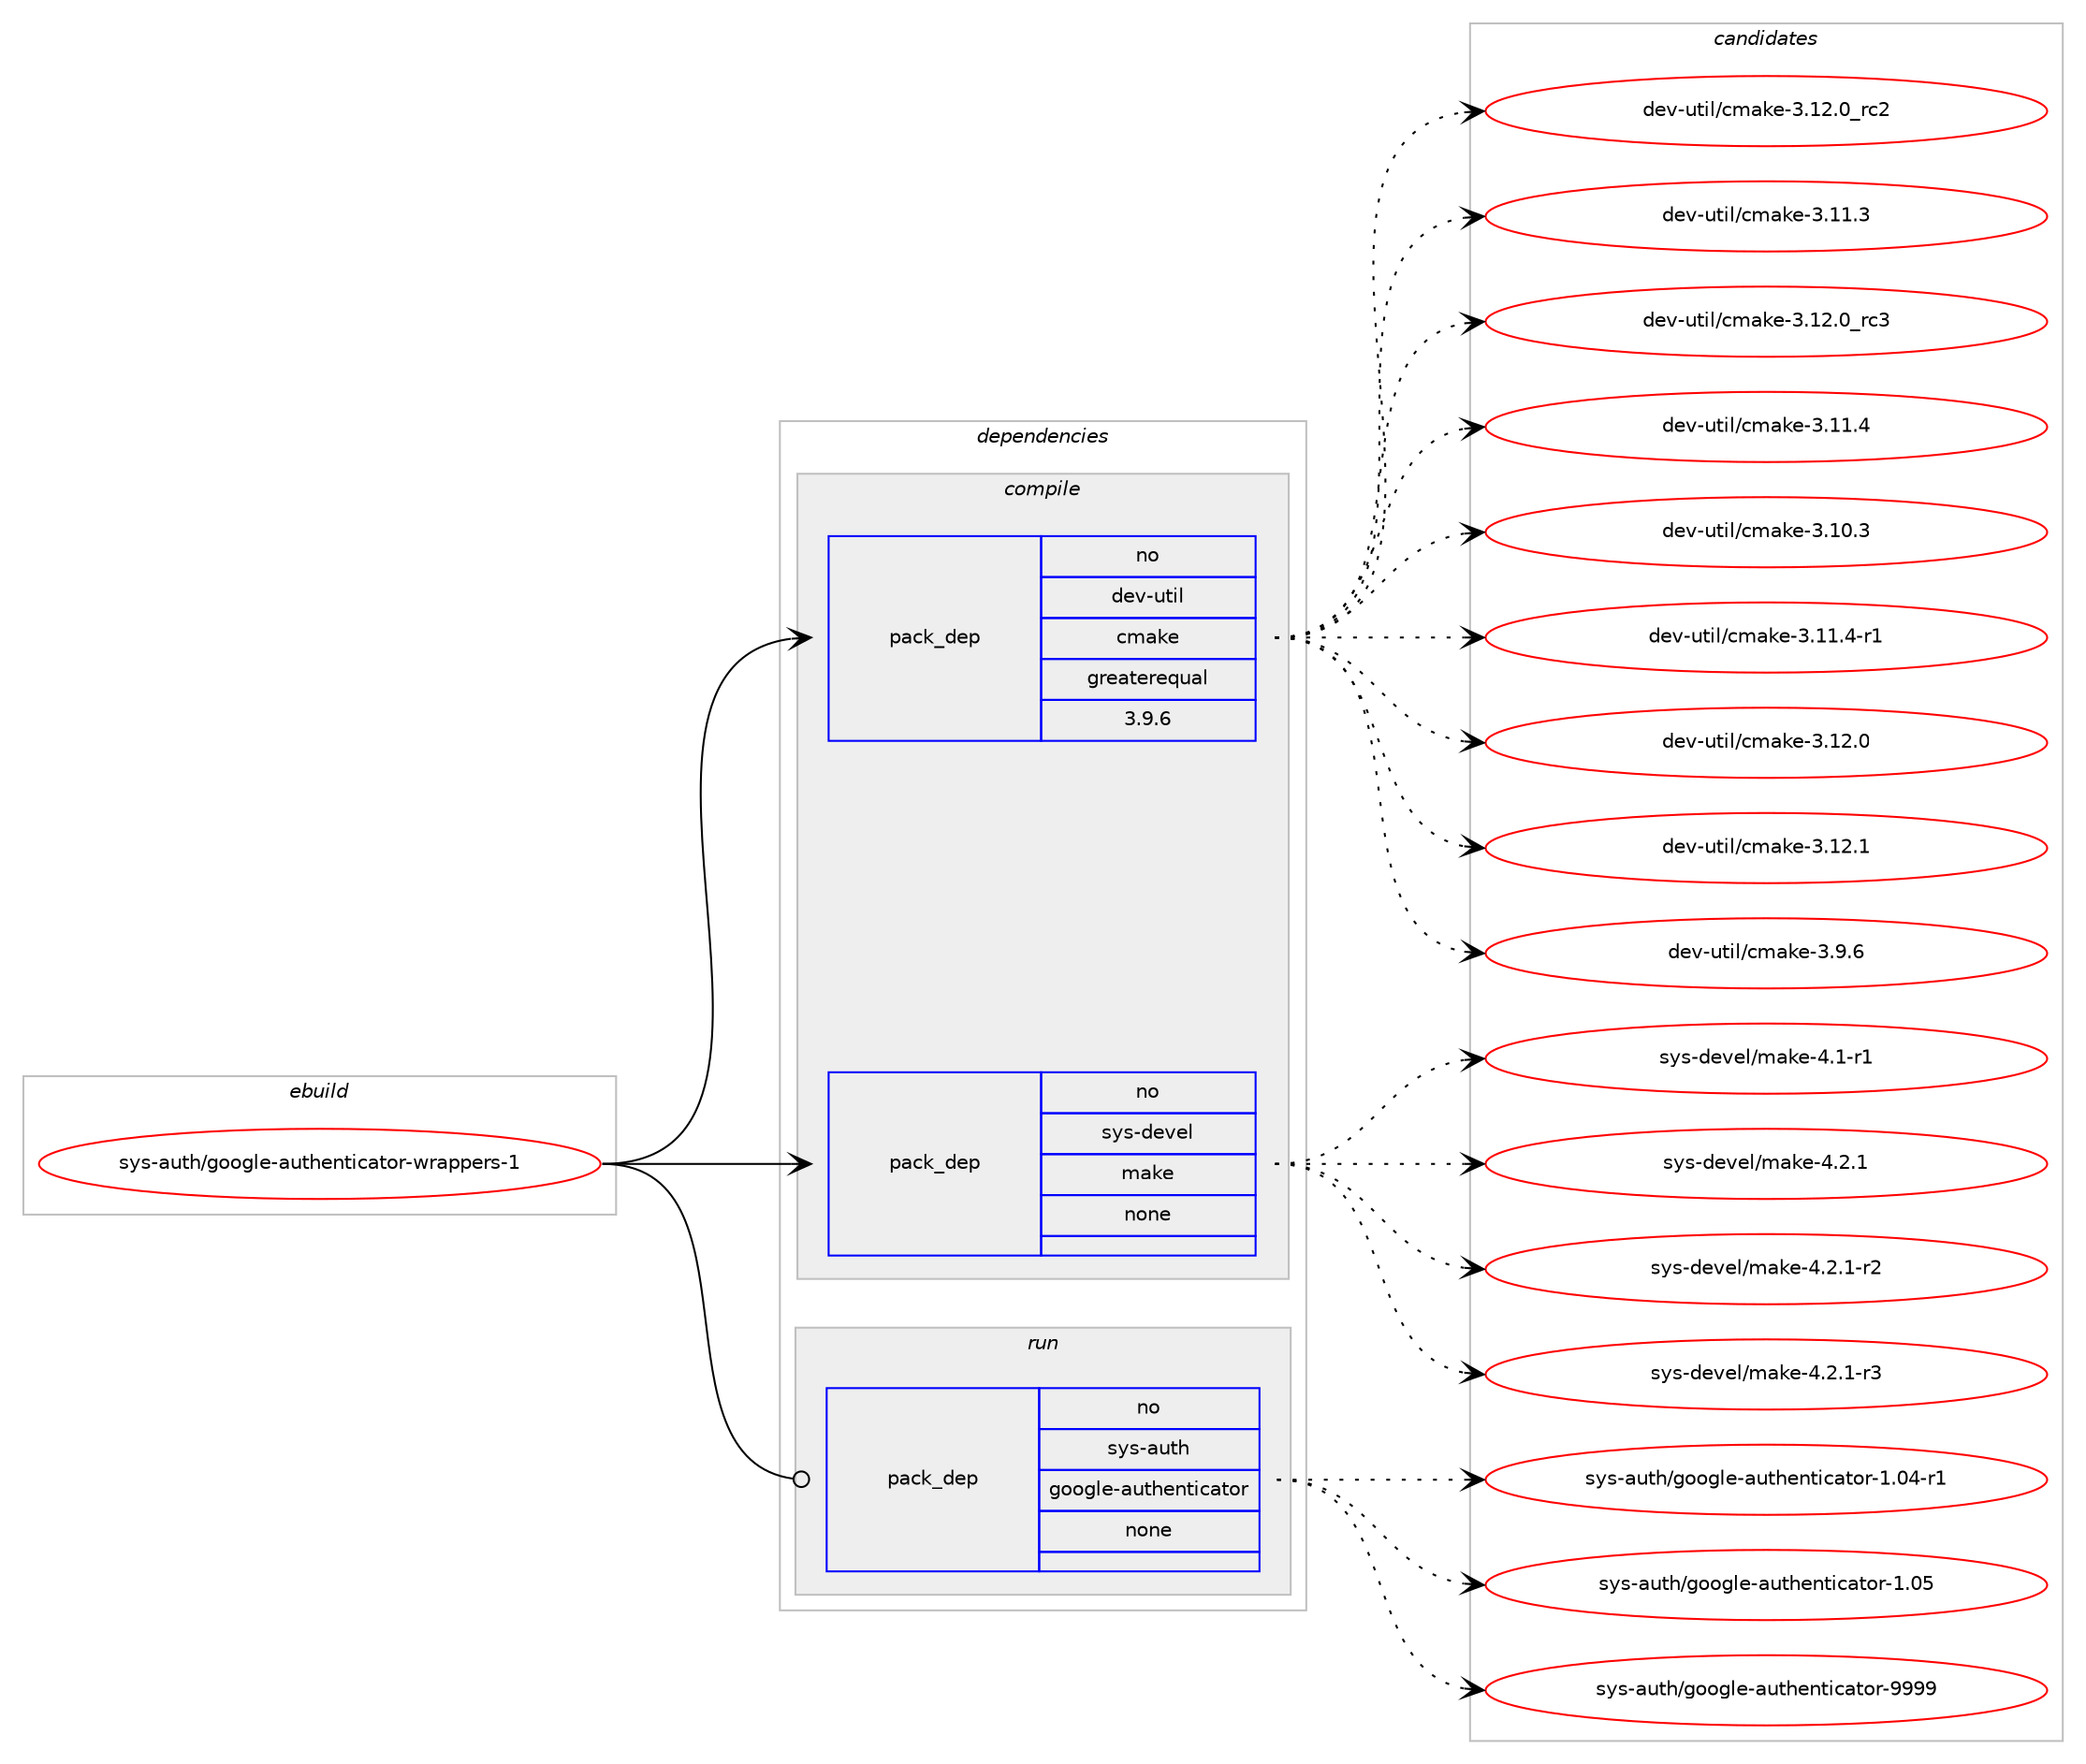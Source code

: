 digraph prolog {

# *************
# Graph options
# *************

newrank=true;
concentrate=true;
compound=true;
graph [rankdir=LR,fontname=Helvetica,fontsize=10,ranksep=1.5];#, ranksep=2.5, nodesep=0.2];
edge  [arrowhead=vee];
node  [fontname=Helvetica,fontsize=10];

# **********
# The ebuild
# **********

subgraph cluster_leftcol {
color=gray;
rank=same;
label=<<i>ebuild</i>>;
id [label="sys-auth/google-authenticator-wrappers-1", color=red, width=4, href="../sys-auth/google-authenticator-wrappers-1.svg"];
}

# ****************
# The dependencies
# ****************

subgraph cluster_midcol {
color=gray;
label=<<i>dependencies</i>>;
subgraph cluster_compile {
fillcolor="#eeeeee";
style=filled;
label=<<i>compile</i>>;
subgraph pack2191 {
dependency2678 [label=<<TABLE BORDER="0" CELLBORDER="1" CELLSPACING="0" CELLPADDING="4" WIDTH="220"><TR><TD ROWSPAN="6" CELLPADDING="30">pack_dep</TD></TR><TR><TD WIDTH="110">no</TD></TR><TR><TD>dev-util</TD></TR><TR><TD>cmake</TD></TR><TR><TD>greaterequal</TD></TR><TR><TD>3.9.6</TD></TR></TABLE>>, shape=none, color=blue];
}
id:e -> dependency2678:w [weight=20,style="solid",arrowhead="vee"];
subgraph pack2192 {
dependency2679 [label=<<TABLE BORDER="0" CELLBORDER="1" CELLSPACING="0" CELLPADDING="4" WIDTH="220"><TR><TD ROWSPAN="6" CELLPADDING="30">pack_dep</TD></TR><TR><TD WIDTH="110">no</TD></TR><TR><TD>sys-devel</TD></TR><TR><TD>make</TD></TR><TR><TD>none</TD></TR><TR><TD></TD></TR></TABLE>>, shape=none, color=blue];
}
id:e -> dependency2679:w [weight=20,style="solid",arrowhead="vee"];
}
subgraph cluster_compileandrun {
fillcolor="#eeeeee";
style=filled;
label=<<i>compile and run</i>>;
}
subgraph cluster_run {
fillcolor="#eeeeee";
style=filled;
label=<<i>run</i>>;
subgraph pack2193 {
dependency2680 [label=<<TABLE BORDER="0" CELLBORDER="1" CELLSPACING="0" CELLPADDING="4" WIDTH="220"><TR><TD ROWSPAN="6" CELLPADDING="30">pack_dep</TD></TR><TR><TD WIDTH="110">no</TD></TR><TR><TD>sys-auth</TD></TR><TR><TD>google-authenticator</TD></TR><TR><TD>none</TD></TR><TR><TD></TD></TR></TABLE>>, shape=none, color=blue];
}
id:e -> dependency2680:w [weight=20,style="solid",arrowhead="odot"];
}
}

# **************
# The candidates
# **************

subgraph cluster_choices {
rank=same;
color=gray;
label=<<i>candidates</i>>;

subgraph choice2191 {
color=black;
nodesep=1;
choice1001011184511711610510847991099710710145514649504648951149950 [label="dev-util/cmake-3.12.0_rc2", color=red, width=4,href="../dev-util/cmake-3.12.0_rc2.svg"];
choice1001011184511711610510847991099710710145514649494651 [label="dev-util/cmake-3.11.3", color=red, width=4,href="../dev-util/cmake-3.11.3.svg"];
choice1001011184511711610510847991099710710145514649504648951149951 [label="dev-util/cmake-3.12.0_rc3", color=red, width=4,href="../dev-util/cmake-3.12.0_rc3.svg"];
choice1001011184511711610510847991099710710145514649494652 [label="dev-util/cmake-3.11.4", color=red, width=4,href="../dev-util/cmake-3.11.4.svg"];
choice1001011184511711610510847991099710710145514649484651 [label="dev-util/cmake-3.10.3", color=red, width=4,href="../dev-util/cmake-3.10.3.svg"];
choice10010111845117116105108479910997107101455146494946524511449 [label="dev-util/cmake-3.11.4-r1", color=red, width=4,href="../dev-util/cmake-3.11.4-r1.svg"];
choice1001011184511711610510847991099710710145514649504648 [label="dev-util/cmake-3.12.0", color=red, width=4,href="../dev-util/cmake-3.12.0.svg"];
choice1001011184511711610510847991099710710145514649504649 [label="dev-util/cmake-3.12.1", color=red, width=4,href="../dev-util/cmake-3.12.1.svg"];
choice10010111845117116105108479910997107101455146574654 [label="dev-util/cmake-3.9.6", color=red, width=4,href="../dev-util/cmake-3.9.6.svg"];
dependency2678:e -> choice1001011184511711610510847991099710710145514649504648951149950:w [style=dotted,weight="100"];
dependency2678:e -> choice1001011184511711610510847991099710710145514649494651:w [style=dotted,weight="100"];
dependency2678:e -> choice1001011184511711610510847991099710710145514649504648951149951:w [style=dotted,weight="100"];
dependency2678:e -> choice1001011184511711610510847991099710710145514649494652:w [style=dotted,weight="100"];
dependency2678:e -> choice1001011184511711610510847991099710710145514649484651:w [style=dotted,weight="100"];
dependency2678:e -> choice10010111845117116105108479910997107101455146494946524511449:w [style=dotted,weight="100"];
dependency2678:e -> choice1001011184511711610510847991099710710145514649504648:w [style=dotted,weight="100"];
dependency2678:e -> choice1001011184511711610510847991099710710145514649504649:w [style=dotted,weight="100"];
dependency2678:e -> choice10010111845117116105108479910997107101455146574654:w [style=dotted,weight="100"];
}
subgraph choice2192 {
color=black;
nodesep=1;
choice115121115451001011181011084710997107101455246494511449 [label="sys-devel/make-4.1-r1", color=red, width=4,href="../sys-devel/make-4.1-r1.svg"];
choice115121115451001011181011084710997107101455246504649 [label="sys-devel/make-4.2.1", color=red, width=4,href="../sys-devel/make-4.2.1.svg"];
choice1151211154510010111810110847109971071014552465046494511450 [label="sys-devel/make-4.2.1-r2", color=red, width=4,href="../sys-devel/make-4.2.1-r2.svg"];
choice1151211154510010111810110847109971071014552465046494511451 [label="sys-devel/make-4.2.1-r3", color=red, width=4,href="../sys-devel/make-4.2.1-r3.svg"];
dependency2679:e -> choice115121115451001011181011084710997107101455246494511449:w [style=dotted,weight="100"];
dependency2679:e -> choice115121115451001011181011084710997107101455246504649:w [style=dotted,weight="100"];
dependency2679:e -> choice1151211154510010111810110847109971071014552465046494511450:w [style=dotted,weight="100"];
dependency2679:e -> choice1151211154510010111810110847109971071014552465046494511451:w [style=dotted,weight="100"];
}
subgraph choice2193 {
color=black;
nodesep=1;
choice1151211154597117116104471031111111031081014597117116104101110116105999711611111445494648524511449 [label="sys-auth/google-authenticator-1.04-r1", color=red, width=4,href="../sys-auth/google-authenticator-1.04-r1.svg"];
choice115121115459711711610447103111111103108101459711711610410111011610599971161111144549464853 [label="sys-auth/google-authenticator-1.05", color=red, width=4,href="../sys-auth/google-authenticator-1.05.svg"];
choice115121115459711711610447103111111103108101459711711610410111011610599971161111144557575757 [label="sys-auth/google-authenticator-9999", color=red, width=4,href="../sys-auth/google-authenticator-9999.svg"];
dependency2680:e -> choice1151211154597117116104471031111111031081014597117116104101110116105999711611111445494648524511449:w [style=dotted,weight="100"];
dependency2680:e -> choice115121115459711711610447103111111103108101459711711610410111011610599971161111144549464853:w [style=dotted,weight="100"];
dependency2680:e -> choice115121115459711711610447103111111103108101459711711610410111011610599971161111144557575757:w [style=dotted,weight="100"];
}
}

}
